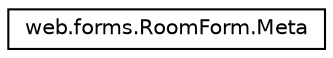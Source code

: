 digraph "Graphical Class Hierarchy"
{
 // LATEX_PDF_SIZE
  edge [fontname="Helvetica",fontsize="10",labelfontname="Helvetica",labelfontsize="10"];
  node [fontname="Helvetica",fontsize="10",shape=record];
  rankdir="LR";
  Node0 [label="web.forms.RoomForm.Meta",height=0.2,width=0.4,color="black", fillcolor="white", style="filled",URL="$classweb_1_1forms_1_1RoomForm_1_1Meta.html",tooltip=" "];
}
